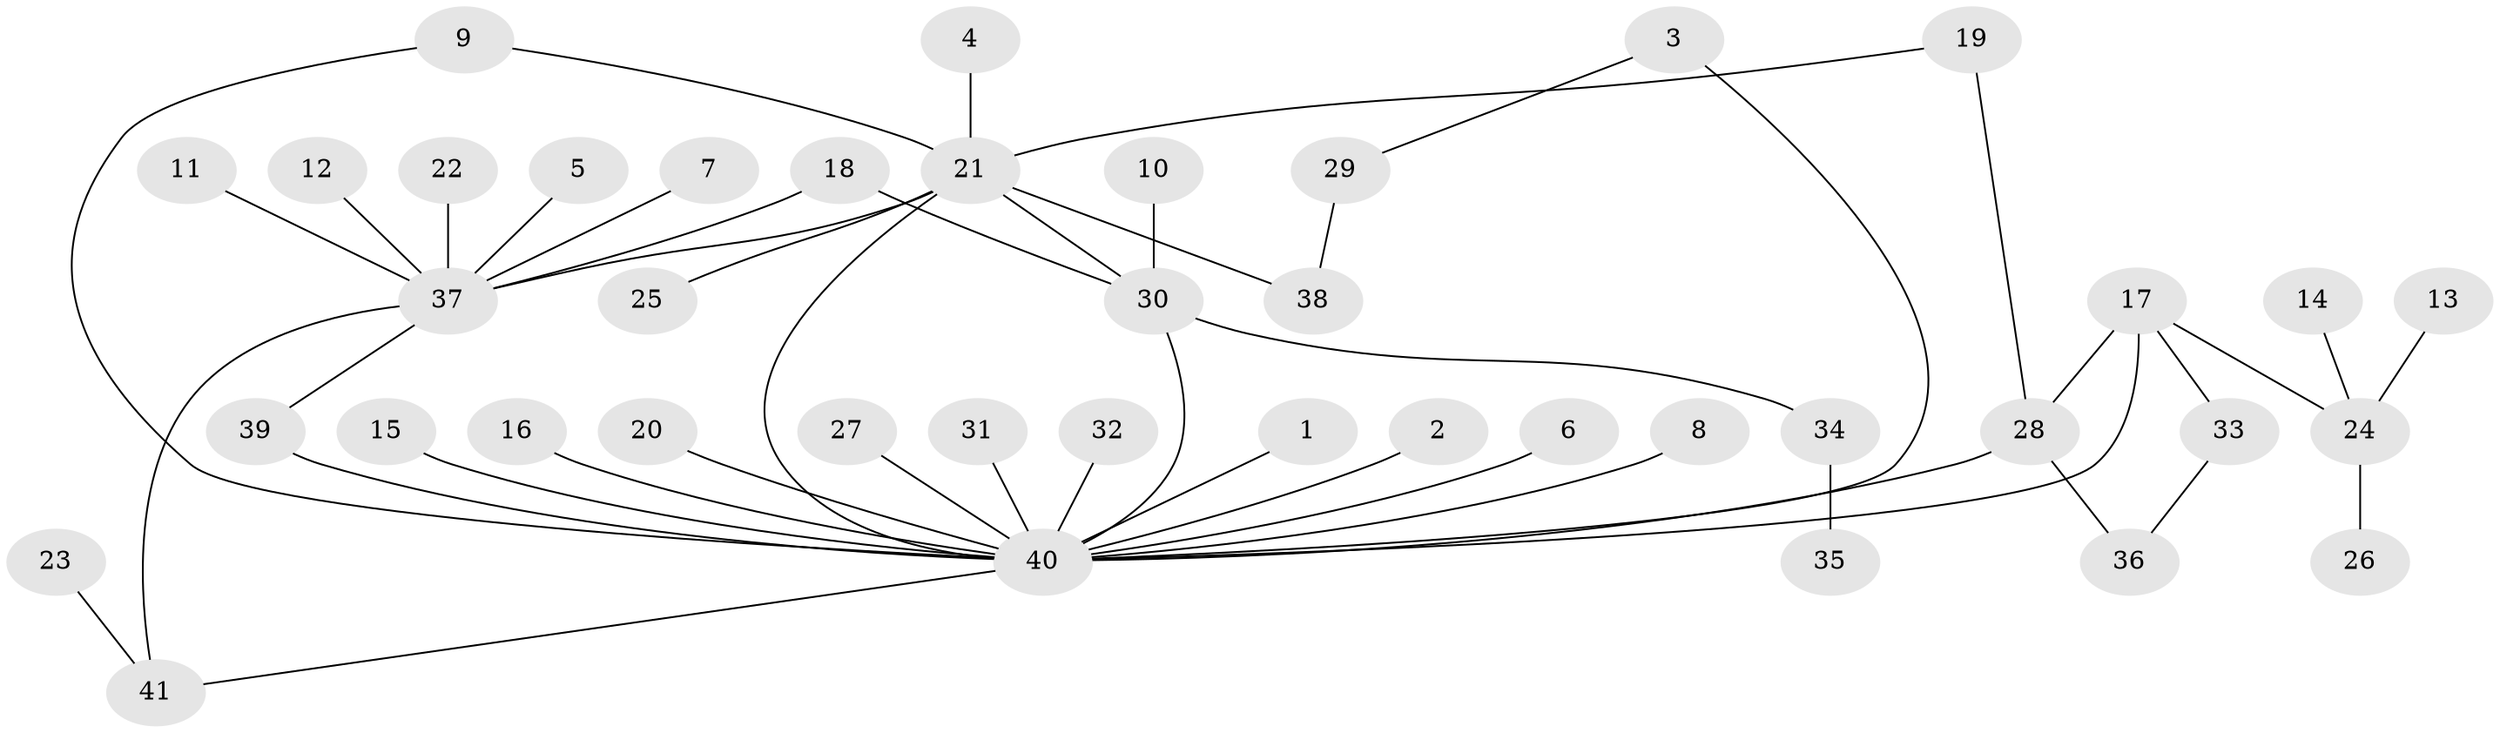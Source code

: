 // original degree distribution, {4: 0.06097560975609756, 21: 0.012195121951219513, 1: 0.6097560975609756, 11: 0.024390243902439025, 8: 0.012195121951219513, 3: 0.06097560975609756, 2: 0.1951219512195122, 6: 0.024390243902439025}
// Generated by graph-tools (version 1.1) at 2025/01/03/09/25 03:01:48]
// undirected, 41 vertices, 49 edges
graph export_dot {
graph [start="1"]
  node [color=gray90,style=filled];
  1;
  2;
  3;
  4;
  5;
  6;
  7;
  8;
  9;
  10;
  11;
  12;
  13;
  14;
  15;
  16;
  17;
  18;
  19;
  20;
  21;
  22;
  23;
  24;
  25;
  26;
  27;
  28;
  29;
  30;
  31;
  32;
  33;
  34;
  35;
  36;
  37;
  38;
  39;
  40;
  41;
  1 -- 40 [weight=1.0];
  2 -- 40 [weight=1.0];
  3 -- 29 [weight=1.0];
  3 -- 40 [weight=1.0];
  4 -- 21 [weight=1.0];
  5 -- 37 [weight=1.0];
  6 -- 40 [weight=1.0];
  7 -- 37 [weight=1.0];
  8 -- 40 [weight=1.0];
  9 -- 21 [weight=1.0];
  9 -- 40 [weight=1.0];
  10 -- 30 [weight=1.0];
  11 -- 37 [weight=1.0];
  12 -- 37 [weight=1.0];
  13 -- 24 [weight=1.0];
  14 -- 24 [weight=1.0];
  15 -- 40 [weight=1.0];
  16 -- 40 [weight=1.0];
  17 -- 24 [weight=1.0];
  17 -- 28 [weight=1.0];
  17 -- 33 [weight=1.0];
  17 -- 40 [weight=1.0];
  18 -- 30 [weight=1.0];
  18 -- 37 [weight=1.0];
  19 -- 21 [weight=1.0];
  19 -- 28 [weight=1.0];
  20 -- 40 [weight=1.0];
  21 -- 25 [weight=1.0];
  21 -- 30 [weight=1.0];
  21 -- 37 [weight=1.0];
  21 -- 38 [weight=1.0];
  21 -- 40 [weight=1.0];
  22 -- 37 [weight=1.0];
  23 -- 41 [weight=1.0];
  24 -- 26 [weight=1.0];
  27 -- 40 [weight=1.0];
  28 -- 36 [weight=1.0];
  28 -- 40 [weight=1.0];
  29 -- 38 [weight=1.0];
  30 -- 34 [weight=1.0];
  30 -- 40 [weight=1.0];
  31 -- 40 [weight=1.0];
  32 -- 40 [weight=1.0];
  33 -- 36 [weight=1.0];
  34 -- 35 [weight=1.0];
  37 -- 39 [weight=1.0];
  37 -- 41 [weight=1.0];
  39 -- 40 [weight=1.0];
  40 -- 41 [weight=1.0];
}
